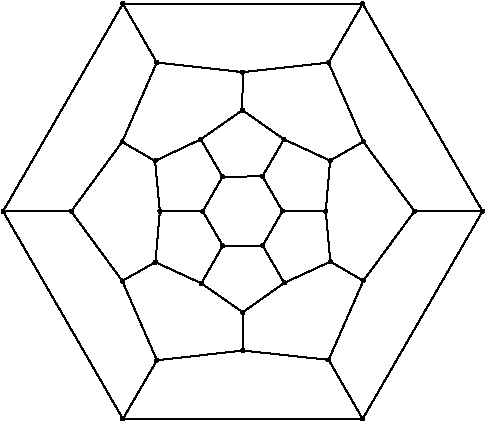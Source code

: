 #FIG 3.2  Produced by xfig version 3.2.5b
Portrait
Flush left
Inches
Letter  
100.00
Single
0
1200 2
# polyline
2 1 0 1 0 0 999 0 -1 4.000 1 0 0 0 0 2
	 6388 6599 6898 6600
# polyline
2 1 0 1 0 0 998 0 -1 4.000 1 0 0 0 0 2
	 4455 5484 4201 5043
# polyline
2 1 0 1 0 0 997 0 -1 4.000 1 0 0 0 0 2
	 6004 7121 5744 7714
# polyline
2 1 0 1 0 0 995 0 -1 4.000 1 0 0 0 0 2
	 6004 7121 6388 6599
# polyline
2 1 0 1 0 0 994 0 -1 4.000 1 0 0 0 0 2
	 4195 6079 4455 5484
# polyline
2 1 0 1 0 0 992 0 -1 4.000 1 0 0 0 0 2
	 6003 6077 5743 5485
# polyline
2 1 0 1 0 0 991 0 -1 4.000 1 0 0 0 0 2
	 6003 6077 6388 6599
# polyline
2 1 0 1 0 0 990 0 -1 4.000 1 0 0 0 0 2
	 3813 6600 4195 6079
# polyline
2 1 0 1 0 0 989 0 -1 4.000 1 0 0 0 0 2
	 3813 6600 3302 6600
# polyline
2 1 0 1 0 0 987 0 -1 4.000 1 0 0 0 0 2
	 5409 6060 5097 5841
# polyline
2 1 0 1 0 0 986 0 -1 4.000 1 0 0 0 0 2
	 5999 5043 4201 5043
# polyline
2 1 0 1 0 0 985 0 -1 4.000 1 0 0 0 0 2
	 5755 6220 6003 6077
# polyline
2 1 0 1 0 0 983 0 -1 4.000 1 0 0 0 0 2
	 5755 6220 5409 6060
# polyline
2 1 0 1 0 0 982 0 -1 4.000 1 0 0 0 0 2
	 5999 8157 4201 8157
# polyline
2 1 0 1 0 0 981 0 -1 4.000 1 0 0 0 0 2
	 4201 8157 3302 6600
# polyline
2 1 0 1 0 0 979 0 -1 4.000 1 0 0 0 0 2
	 4948 6340 4785 6060
# polyline
2 1 0 1 0 0 978 0 -1 4.000 1 0 0 0 0 2
	 6898 6600 5999 8157
# polyline
2 1 0 1 0 0 976 0 -1 4.000 1 0 0 0 0 2
	 6898 6600 5999 5043
# polyline
2 1 0 1 0 0 975 0 -1 4.000 1 0 0 0 0 2
	 5247 6338 4948 6340
# polyline
2 1 0 1 0 0 973 0 -1 4.000 1 0 0 0 0 2
	 5247 6338 5409 6060
# polyline
2 1 0 1 0 0 972 0 -1 4.000 1 0 0 0 0 2
	 4800 6600 4948 6340
# polyline
2 1 0 1 0 0 971 0 -1 4.000 1 0 0 0 0 2
	 4800 6600 4478 6601
# polyline
2 1 0 1 0 0 970 0 -1 4.000 1 0 0 0 0 2
	 5099 5556 4455 5484
# polyline
2 1 0 1 0 0 969 0 -1 4.000 1 0 0 0 0 2
	 4789 7140 4445 6981
# polyline
2 1 0 1 0 0 968 0 -1 4.000 1 0 0 0 0 2
	 5743 5485 5999 5043
# polyline
2 1 0 1 0 0 966 0 -1 4.000 1 0 0 0 0 2
	 5743 5485 5099 5556
# polyline
2 1 0 1 0 0 965 0 -1 4.000 1 0 0 0 0 2
	 4950 6858 4800 6600
# polyline
2 1 0 1 0 0 964 0 -1 4.000 1 0 0 0 0 2
	 4950 6858 4789 7140
# polyline
2 1 0 1 0 0 963 0 -1 4.000 1 0 0 0 0 2
	 4442 6222 4195 6079
# polyline
2 1 0 1 0 0 962 0 -1 4.000 1 0 0 0 0 2
	 5100 7357 4789 7140
# polyline
2 1 0 1 0 0 961 0 -1 4.000 1 0 0 0 0 2
	 5100 7357 5101 7644
# polyline
2 1 0 1 0 0 959 0 -1 4.000 1 0 0 0 0 2
	 5097 5841 5099 5556
# polyline
2 1 0 1 0 0 958 0 -1 4.000 1 0 0 0 0 2
	 5757 6977 6004 7121
# polyline
2 1 0 1 0 0 957 0 -1 4.000 1 0 0 0 0 2
	 4785 6060 5097 5841
# polyline
2 1 0 1 0 0 956 0 -1 4.000 1 0 0 0 0 2
	 4785 6060 4442 6222
# polyline
2 1 0 1 0 0 954 0 -1 4.000 1 0 0 0 0 2
	 5411 7137 5757 6977
# polyline
2 1 0 1 0 0 953 0 -1 4.000 1 0 0 0 0 2
	 5411 7137 5100 7357
# polyline
2 1 0 1 0 0 952 0 -1 4.000 1 0 0 0 0 2
	 4196 7122 3813 6600
# polyline
2 1 0 1 0 0 951 0 -1 4.000 1 0 0 0 0 2
	 5722 6598 5755 6220
# polyline
2 1 0 1 0 0 949 0 -1 4.000 1 0 0 0 0 2
	 5722 6598 5757 6977
# polyline
2 1 0 1 0 0 948 0 -1 4.000 1 0 0 0 0 2
	 4478 6601 4442 6222
# polyline
2 1 0 1 0 0 946 0 -1 4.000 1 0 0 0 0 2
	 5398 6598 5722 6598
# polyline
2 1 0 1 0 0 945 0 -1 4.000 1 0 0 0 0 2
	 5398 6598 5247 6338
# polyline
2 1 0 1 0 0 944 0 -1 4.000 1 0 0 0 0 2
	 4456 7717 4196 7122
# polyline
2 1 0 1 0 0 943 0 -1 4.000 1 0 0 0 0 2
	 4456 7717 4201 8157
# polyline
2 1 0 1 0 0 941 0 -1 4.000 1 0 0 0 0 2
	 4445 6981 4478 6601
# polyline
2 1 0 1 0 0 940 0 -1 4.000 1 0 0 0 0 2
	 4445 6981 4196 7122
# polyline
2 1 0 1 0 0 939 0 -1 4.000 1 0 0 0 0 2
	 5249 6857 4950 6858
# polyline
2 1 0 1 0 0 938 0 -1 4.000 1 0 0 0 0 2
	 5249 6857 5398 6598
# polyline
2 1 0 1 0 0 936 0 -1 4.000 1 0 0 0 0 2
	 5249 6857 5411 7137
# polyline
2 1 0 1 0 0 935 0 -1 4.000 1 0 0 0 0 2
	 5744 7714 5999 8157
# polyline
2 1 0 1 0 0 933 0 -1 4.000 1 0 0 0 0 2
	 5101 7644 5744 7714
# polyline
2 1 0 1 0 0 932 0 -1 4.000 1 0 0 0 0 2
	 5101 7644 4456 7717
# polyline
2 1 0 1 0 0 931 0 -1 4.000 1 0 0 0 0 2
	 3302 6600 4201 5043
# spline
3 4 0 0 0 0 929 0 20 4.000 0 0 0 22
	 3313 6600 3313 6600 3313 6596 3311 6593 3309 6591 3306 6589
	 3302 6589 3299 6589 3295 6591 3293 6593 3291 6596 3291 6600
	 3291 6604 3293 6607 3295 6609 3299 6611 3302 6611 3306 6611
	 3309 6609 3311 6607 3313 6604 3313 6600
	 0.000 0.000 0.000 -1.000 -1.000 -1.000 0.000 0.000
	 -1.000 -1.000 -1.000 0.000 0.000 -1.000 -1.000 -1.000
	 0.000 0.000 -1.000 -1.000 -1.000 0.000
# spline
3 4 0 1 0 0 927 0 -1 4.000 2 0 0 22
	 3313 6600 3313 6600 3313 6596 3311 6593 3309 6591 3306 6589
	 3302 6589 3299 6589 3295 6591 3293 6593 3291 6596 3291 6600
	 3291 6604 3293 6607 3295 6609 3299 6611 3302 6611 3306 6611
	 3309 6609 3311 6607 3313 6604 3313 6600
	 0.000 0.000 0.000 -1.000 -1.000 -1.000 0.000 0.000
	 -1.000 -1.000 -1.000 0.000 0.000 -1.000 -1.000 -1.000
	 0.000 0.000 -1.000 -1.000 -1.000 0.000
# spline
3 4 0 0 0 0 926 0 20 4.000 0 0 0 22
	 5113 7644 5113 7644 5112 7640 5110 7637 5108 7635 5105 7633
	 5101 7632 5098 7633 5095 7635 5092 7637 5090 7640 5090 7644
	 5090 7647 5092 7650 5095 7653 5098 7654 5101 7655 5105 7654
	 5108 7653 5110 7650 5112 7647 5113 7644
	 0.000 0.000 0.000 -1.000 -1.000 -1.000 0.000 0.000
	 -1.000 -1.000 -1.000 0.000 0.000 -1.000 -1.000 -1.000
	 0.000 0.000 -1.000 -1.000 -1.000 0.000
# spline
3 4 0 1 0 0 924 0 -1 4.000 2 0 0 22
	 5113 7644 5113 7644 5112 7640 5110 7637 5108 7635 5105 7633
	 5101 7632 5098 7633 5095 7635 5092 7637 5090 7640 5090 7644
	 5090 7647 5092 7650 5095 7653 5098 7654 5101 7655 5105 7654
	 5108 7653 5110 7650 5112 7647 5113 7644
	 0.000 0.000 0.000 -1.000 -1.000 -1.000 0.000 0.000
	 -1.000 -1.000 -1.000 0.000 0.000 -1.000 -1.000 -1.000
	 0.000 0.000 -1.000 -1.000 -1.000 0.000
# spline
3 4 0 0 0 0 923 0 20 4.000 0 0 0 22
	 4212 5043 4212 5043 4212 5039 4210 5036 4208 5034 4205 5032
	 4201 5032 4198 5032 4194 5034 4192 5036 4190 5039 4190 5043
	 4190 5047 4192 5050 4194 5052 4198 5054 4201 5054 4205 5054
	 4208 5052 4210 5050 4212 5047 4212 5043
	 0.000 0.000 0.000 -1.000 -1.000 -1.000 0.000 0.000
	 -1.000 -1.000 -1.000 0.000 0.000 -1.000 -1.000 -1.000
	 0.000 0.000 -1.000 -1.000 -1.000 0.000
# spline
3 4 0 1 0 0 921 0 -1 4.000 2 0 0 22
	 4212 5043 4212 5043 4212 5039 4210 5036 4208 5034 4205 5032
	 4201 5032 4198 5032 4194 5034 4192 5036 4190 5039 4190 5043
	 4190 5047 4192 5050 4194 5052 4198 5054 4201 5054 4205 5054
	 4208 5052 4210 5050 4212 5047 4212 5043
	 0.000 0.000 0.000 -1.000 -1.000 -1.000 0.000 0.000
	 -1.000 -1.000 -1.000 0.000 0.000 -1.000 -1.000 -1.000
	 0.000 0.000 -1.000 -1.000 -1.000 0.000
# spline
3 4 0 0 0 0 920 0 20 4.000 0 0 0 22
	 5756 7714 5756 7714 5755 7711 5753 7708 5751 7705 5748 7704
	 5744 7703 5741 7704 5738 7705 5735 7708 5734 7711 5733 7714
	 5734 7718 5735 7721 5738 7724 5741 7725 5744 7726 5748 7725
	 5751 7724 5753 7721 5755 7718 5756 7714
	 0.000 0.000 0.000 -1.000 -1.000 -1.000 0.000 0.000
	 -1.000 -1.000 -1.000 0.000 0.000 -1.000 -1.000 -1.000
	 0.000 0.000 -1.000 -1.000 -1.000 0.000
# spline
3 4 0 1 0 0 918 0 -1 4.000 2 0 0 22
	 5756 7714 5756 7714 5755 7711 5753 7708 5751 7705 5748 7704
	 5744 7703 5741 7704 5738 7705 5735 7708 5734 7711 5733 7714
	 5734 7718 5735 7721 5738 7724 5741 7725 5744 7726 5748 7725
	 5751 7724 5753 7721 5755 7718 5756 7714
	 0.000 0.000 0.000 -1.000 -1.000 -1.000 0.000 0.000
	 -1.000 -1.000 -1.000 0.000 0.000 -1.000 -1.000 -1.000
	 0.000 0.000 -1.000 -1.000 -1.000 0.000
# spline
3 4 0 0 0 0 917 0 20 4.000 0 0 0 22
	 5261 6857 5261 6857 5260 6853 5259 6850 5256 6847 5253 6846
	 5249 6845 5246 6846 5243 6847 5240 6850 5239 6853 5238 6857
	 5239 6860 5240 6863 5243 6866 5246 6867 5249 6868 5253 6867
	 5256 6866 5259 6863 5260 6860 5261 6857
	 0.000 0.000 0.000 -1.000 -1.000 -1.000 0.000 0.000
	 -1.000 -1.000 -1.000 0.000 0.000 -1.000 -1.000 -1.000
	 0.000 0.000 -1.000 -1.000 -1.000 0.000
# spline
3 4 0 1 0 0 915 0 -1 4.000 2 0 0 22
	 5261 6857 5261 6857 5260 6853 5259 6850 5256 6847 5253 6846
	 5249 6845 5246 6846 5243 6847 5240 6850 5239 6853 5238 6857
	 5239 6860 5240 6863 5243 6866 5246 6867 5249 6868 5253 6867
	 5256 6866 5259 6863 5260 6860 5261 6857
	 0.000 0.000 0.000 -1.000 -1.000 -1.000 0.000 0.000
	 -1.000 -1.000 -1.000 0.000 0.000 -1.000 -1.000 -1.000
	 0.000 0.000 -1.000 -1.000 -1.000 0.000
# spline
3 4 0 0 0 0 914 0 20 4.000 0 0 0 22
	 4456 6981 4456 6981 4455 6978 4454 6975 4451 6972 4448 6970
	 4445 6970 4441 6970 4438 6972 4435 6975 4434 6978 4433 6981
	 4434 6985 4435 6988 4438 6990 4441 6992 4445 6993 4448 6992
	 4451 6990 4454 6988 4455 6985 4456 6981
	 0.000 0.000 0.000 -1.000 -1.000 -1.000 0.000 0.000
	 -1.000 -1.000 -1.000 0.000 0.000 -1.000 -1.000 -1.000
	 0.000 0.000 -1.000 -1.000 -1.000 0.000
# spline
3 4 0 1 0 0 912 0 -1 4.000 2 0 0 22
	 4456 6981 4456 6981 4455 6978 4454 6975 4451 6972 4448 6970
	 4445 6970 4441 6970 4438 6972 4435 6975 4434 6978 4433 6981
	 4434 6985 4435 6988 4438 6990 4441 6992 4445 6993 4448 6992
	 4451 6990 4454 6988 4455 6985 4456 6981
	 0.000 0.000 0.000 -1.000 -1.000 -1.000 0.000 0.000
	 -1.000 -1.000 -1.000 0.000 0.000 -1.000 -1.000 -1.000
	 0.000 0.000 -1.000 -1.000 -1.000 0.000
# spline
3 4 0 0 0 0 911 0 20 4.000 0 0 0 22
	 4467 7717 4467 7717 4467 7714 4465 7711 4462 7708 4459 7707
	 4456 7706 4452 7707 4449 7708 4447 7711 4445 7714 4444 7717
	 4445 7721 4447 7724 4449 7726 4452 7728 4456 7729 4459 7728
	 4462 7726 4465 7724 4467 7721 4467 7717
	 0.000 0.000 0.000 -1.000 -1.000 -1.000 0.000 0.000
	 -1.000 -1.000 -1.000 0.000 0.000 -1.000 -1.000 -1.000
	 0.000 0.000 -1.000 -1.000 -1.000 0.000
# spline
3 4 0 1 0 0 909 0 -1 4.000 2 0 0 22
	 4467 7717 4467 7717 4467 7714 4465 7711 4462 7708 4459 7707
	 4456 7706 4452 7707 4449 7708 4447 7711 4445 7714 4444 7717
	 4445 7721 4447 7724 4449 7726 4452 7728 4456 7729 4459 7728
	 4462 7726 4465 7724 4467 7721 4467 7717
	 0.000 0.000 0.000 -1.000 -1.000 -1.000 0.000 0.000
	 -1.000 -1.000 -1.000 0.000 0.000 -1.000 -1.000 -1.000
	 0.000 0.000 -1.000 -1.000 -1.000 0.000
# spline
3 4 0 0 0 0 908 0 20 4.000 0 0 0 22
	 5409 6598 5409 6598 5408 6594 5407 6591 5404 6589 5401 6587
	 5398 6586 5394 6587 5391 6589 5388 6591 5387 6594 5386 6598
	 5387 6601 5388 6604 5391 6607 5394 6608 5398 6609 5401 6608
	 5404 6607 5407 6604 5408 6601 5409 6598
	 0.000 0.000 0.000 -1.000 -1.000 -1.000 0.000 0.000
	 -1.000 -1.000 -1.000 0.000 0.000 -1.000 -1.000 -1.000
	 0.000 0.000 -1.000 -1.000 -1.000 0.000
# spline
3 4 0 1 0 0 906 0 -1 4.000 2 0 0 22
	 5409 6598 5409 6598 5408 6594 5407 6591 5404 6589 5401 6587
	 5398 6586 5394 6587 5391 6589 5388 6591 5387 6594 5386 6598
	 5387 6601 5388 6604 5391 6607 5394 6608 5398 6609 5401 6608
	 5404 6607 5407 6604 5408 6601 5409 6598
	 0.000 0.000 0.000 -1.000 -1.000 -1.000 0.000 0.000
	 -1.000 -1.000 -1.000 0.000 0.000 -1.000 -1.000 -1.000
	 0.000 0.000 -1.000 -1.000 -1.000 0.000
# spline
3 4 0 0 0 0 905 0 20 4.000 0 0 0 22
	 4490 6601 4490 6601 4489 6598 4487 6594 4485 6592 4482 6590
	 4478 6590 4475 6590 4472 6592 4469 6594 4468 6598 4467 6601
	 4468 6605 4469 6608 4472 6610 4475 6612 4478 6612 4482 6612
	 4485 6610 4487 6608 4489 6605 4490 6601
	 0.000 0.000 0.000 -1.000 -1.000 -1.000 0.000 0.000
	 -1.000 -1.000 -1.000 0.000 0.000 -1.000 -1.000 -1.000
	 0.000 0.000 -1.000 -1.000 -1.000 0.000
# spline
3 4 0 1 0 0 903 0 -1 4.000 2 0 0 22
	 4490 6601 4490 6601 4489 6598 4487 6594 4485 6592 4482 6590
	 4478 6590 4475 6590 4472 6592 4469 6594 4468 6598 4467 6601
	 4468 6605 4469 6608 4472 6610 4475 6612 4478 6612 4482 6612
	 4485 6610 4487 6608 4489 6605 4490 6601
	 0.000 0.000 0.000 -1.000 -1.000 -1.000 0.000 0.000
	 -1.000 -1.000 -1.000 0.000 0.000 -1.000 -1.000 -1.000
	 0.000 0.000 -1.000 -1.000 -1.000 0.000
# spline
3 4 0 0 0 0 902 0 20 4.000 0 0 0 22
	 5733 6598 5733 6598 5732 6595 5731 6592 5728 6589 5725 6587
	 5722 6587 5718 6587 5715 6589 5713 6592 5711 6595 5710 6598
	 5711 6602 5713 6605 5715 6607 5718 6609 5722 6610 5725 6609
	 5728 6607 5731 6605 5732 6602 5733 6598
	 0.000 0.000 0.000 -1.000 -1.000 -1.000 0.000 0.000
	 -1.000 -1.000 -1.000 0.000 0.000 -1.000 -1.000 -1.000
	 0.000 0.000 -1.000 -1.000 -1.000 0.000
# spline
3 4 0 1 0 0 900 0 -1 4.000 2 0 0 22
	 5733 6598 5733 6598 5732 6595 5731 6592 5728 6589 5725 6587
	 5722 6587 5718 6587 5715 6589 5713 6592 5711 6595 5710 6598
	 5711 6602 5713 6605 5715 6607 5718 6609 5722 6610 5725 6609
	 5728 6607 5731 6605 5732 6602 5733 6598
	 0.000 0.000 0.000 -1.000 -1.000 -1.000 0.000 0.000
	 -1.000 -1.000 -1.000 0.000 0.000 -1.000 -1.000 -1.000
	 0.000 0.000 -1.000 -1.000 -1.000 0.000
# spline
3 4 0 0 0 0 899 0 20 4.000 0 0 0 22
	 4208 7122 4208 7122 4207 7119 4205 7116 4203 7113 4200 7112
	 4196 7111 4193 7112 4190 7113 4187 7116 4186 7119 4185 7122
	 4186 7126 4187 7129 4190 7131 4193 7133 4196 7134 4200 7133
	 4203 7131 4205 7129 4207 7126 4208 7122
	 0.000 0.000 0.000 -1.000 -1.000 -1.000 0.000 0.000
	 -1.000 -1.000 -1.000 0.000 0.000 -1.000 -1.000 -1.000
	 0.000 0.000 -1.000 -1.000 -1.000 0.000
# spline
3 4 0 1 0 0 897 0 -1 4.000 2 0 0 22
	 4208 7122 4208 7122 4207 7119 4205 7116 4203 7113 4200 7112
	 4196 7111 4193 7112 4190 7113 4187 7116 4186 7119 4185 7122
	 4186 7126 4187 7129 4190 7131 4193 7133 4196 7134 4200 7133
	 4203 7131 4205 7129 4207 7126 4208 7122
	 0.000 0.000 0.000 -1.000 -1.000 -1.000 0.000 0.000
	 -1.000 -1.000 -1.000 0.000 0.000 -1.000 -1.000 -1.000
	 0.000 0.000 -1.000 -1.000 -1.000 0.000
# spline
3 4 0 0 0 0 896 0 20 4.000 0 0 0 22
	 5422 7137 5422 7137 5421 7133 5420 7130 5417 7128 5414 7126
	 5411 7126 5407 7126 5404 7128 5401 7130 5400 7133 5399 7137
	 5400 7140 5401 7144 5404 7146 5407 7148 5411 7148 5414 7148
	 5417 7146 5420 7144 5421 7140 5422 7137
	 0.000 0.000 0.000 -1.000 -1.000 -1.000 0.000 0.000
	 -1.000 -1.000 -1.000 0.000 0.000 -1.000 -1.000 -1.000
	 0.000 0.000 -1.000 -1.000 -1.000 0.000
# spline
3 4 0 1 0 0 894 0 -1 4.000 2 0 0 22
	 5422 7137 5422 7137 5421 7133 5420 7130 5417 7128 5414 7126
	 5411 7126 5407 7126 5404 7128 5401 7130 5400 7133 5399 7137
	 5400 7140 5401 7144 5404 7146 5407 7148 5411 7148 5414 7148
	 5417 7146 5420 7144 5421 7140 5422 7137
	 0.000 0.000 0.000 -1.000 -1.000 -1.000 0.000 0.000
	 -1.000 -1.000 -1.000 0.000 0.000 -1.000 -1.000 -1.000
	 0.000 0.000 -1.000 -1.000 -1.000 0.000
# spline
3 4 0 0 0 0 893 0 20 4.000 0 0 0 22
	 4797 6060 4797 6060 4796 6056 4795 6053 4792 6051 4789 6049
	 4785 6049 4782 6049 4779 6051 4776 6053 4775 6056 4774 6060
	 4775 6063 4776 6067 4779 6069 4782 6071 4785 6071 4789 6071
	 4792 6069 4795 6067 4796 6063 4797 6060
	 0.000 0.000 0.000 -1.000 -1.000 -1.000 0.000 0.000
	 -1.000 -1.000 -1.000 0.000 0.000 -1.000 -1.000 -1.000
	 0.000 0.000 -1.000 -1.000 -1.000 0.000
# spline
3 4 0 1 0 0 891 0 -1 4.000 2 0 0 22
	 4797 6060 4797 6060 4796 6056 4795 6053 4792 6051 4789 6049
	 4785 6049 4782 6049 4779 6051 4776 6053 4775 6056 4774 6060
	 4775 6063 4776 6067 4779 6069 4782 6071 4785 6071 4789 6071
	 4792 6069 4795 6067 4796 6063 4797 6060
	 0.000 0.000 0.000 -1.000 -1.000 -1.000 0.000 0.000
	 -1.000 -1.000 -1.000 0.000 0.000 -1.000 -1.000 -1.000
	 0.000 0.000 -1.000 -1.000 -1.000 0.000
# spline
3 4 0 0 0 0 890 0 20 4.000 0 0 0 22
	 5768 6977 5768 6977 5767 6973 5766 6970 5763 6968 5760 6966
	 5757 6965 5753 6966 5750 6968 5748 6970 5746 6973 5745 6977
	 5746 6980 5748 6983 5750 6986 5753 6988 5757 6988 5760 6988
	 5763 6986 5766 6983 5767 6980 5768 6977
	 0.000 0.000 0.000 -1.000 -1.000 -1.000 0.000 0.000
	 -1.000 -1.000 -1.000 0.000 0.000 -1.000 -1.000 -1.000
	 0.000 0.000 -1.000 -1.000 -1.000 0.000
# spline
3 4 0 1 0 0 888 0 -1 4.000 2 0 0 22
	 5768 6977 5768 6977 5767 6973 5766 6970 5763 6968 5760 6966
	 5757 6965 5753 6966 5750 6968 5748 6970 5746 6973 5745 6977
	 5746 6980 5748 6983 5750 6986 5753 6988 5757 6988 5760 6988
	 5763 6986 5766 6983 5767 6980 5768 6977
	 0.000 0.000 0.000 -1.000 -1.000 -1.000 0.000 0.000
	 -1.000 -1.000 -1.000 0.000 0.000 -1.000 -1.000 -1.000
	 0.000 0.000 -1.000 -1.000 -1.000 0.000
# spline
3 4 0 0 0 0 887 0 20 4.000 0 0 0 22
	 5108 5841 5108 5841 5107 5837 5106 5834 5103 5832 5100 5830
	 5097 5830 5093 5830 5090 5832 5088 5834 5086 5837 5085 5841
	 5086 5844 5088 5848 5090 5850 5093 5852 5097 5852 5100 5852
	 5103 5850 5106 5848 5107 5844 5108 5841
	 0.000 0.000 0.000 -1.000 -1.000 -1.000 0.000 0.000
	 -1.000 -1.000 -1.000 0.000 0.000 -1.000 -1.000 -1.000
	 0.000 0.000 -1.000 -1.000 -1.000 0.000
# spline
3 4 0 1 0 0 885 0 -1 4.000 2 0 0 22
	 5108 5841 5108 5841 5107 5837 5106 5834 5103 5832 5100 5830
	 5097 5830 5093 5830 5090 5832 5088 5834 5086 5837 5085 5841
	 5086 5844 5088 5848 5090 5850 5093 5852 5097 5852 5100 5852
	 5103 5850 5106 5848 5107 5844 5108 5841
	 0.000 0.000 0.000 -1.000 -1.000 -1.000 0.000 0.000
	 -1.000 -1.000 -1.000 0.000 0.000 -1.000 -1.000 -1.000
	 0.000 0.000 -1.000 -1.000 -1.000 0.000
# spline
3 4 0 0 0 0 884 0 20 4.000 0 0 0 22
	 5112 7357 5112 7357 5111 7354 5110 7351 5107 7348 5104 7347
	 5100 7346 5097 7347 5094 7348 5091 7351 5090 7354 5089 7357
	 5090 7361 5091 7364 5094 7367 5097 7368 5100 7369 5104 7368
	 5107 7367 5110 7364 5111 7361 5112 7357
	 0.000 0.000 0.000 -1.000 -1.000 -1.000 0.000 0.000
	 -1.000 -1.000 -1.000 0.000 0.000 -1.000 -1.000 -1.000
	 0.000 0.000 -1.000 -1.000 -1.000 0.000
# spline
3 4 0 1 0 0 882 0 -1 4.000 2 0 0 22
	 5112 7357 5112 7357 5111 7354 5110 7351 5107 7348 5104 7347
	 5100 7346 5097 7347 5094 7348 5091 7351 5090 7354 5089 7357
	 5090 7361 5091 7364 5094 7367 5097 7368 5100 7369 5104 7368
	 5107 7367 5110 7364 5111 7361 5112 7357
	 0.000 0.000 0.000 -1.000 -1.000 -1.000 0.000 0.000
	 -1.000 -1.000 -1.000 0.000 0.000 -1.000 -1.000 -1.000
	 0.000 0.000 -1.000 -1.000 -1.000 0.000
# spline
3 4 0 0 0 0 881 0 20 4.000 0 0 0 22
	 4454 6222 4454 6222 4453 6218 4451 6215 4449 6212 4446 6211
	 4442 6210 4439 6211 4436 6212 4433 6215 4432 6218 4431 6222
	 4432 6225 4433 6228 4436 6231 4439 6232 4442 6233 4446 6232
	 4449 6231 4451 6228 4453 6225 4454 6222
	 0.000 0.000 0.000 -1.000 -1.000 -1.000 0.000 0.000
	 -1.000 -1.000 -1.000 0.000 0.000 -1.000 -1.000 -1.000
	 0.000 0.000 -1.000 -1.000 -1.000 0.000
# spline
3 4 0 1 0 0 879 0 -1 4.000 2 0 0 22
	 4454 6222 4454 6222 4453 6218 4451 6215 4449 6212 4446 6211
	 4442 6210 4439 6211 4436 6212 4433 6215 4432 6218 4431 6222
	 4432 6225 4433 6228 4436 6231 4439 6232 4442 6233 4446 6232
	 4449 6231 4451 6228 4453 6225 4454 6222
	 0.000 0.000 0.000 -1.000 -1.000 -1.000 0.000 0.000
	 -1.000 -1.000 -1.000 0.000 0.000 -1.000 -1.000 -1.000
	 0.000 0.000 -1.000 -1.000 -1.000 0.000
# spline
3 4 0 0 0 0 878 0 20 4.000 0 0 0 22
	 4962 6858 4962 6858 4961 6855 4959 6852 4957 6849 4954 6848
	 4950 6847 4947 6848 4944 6849 4941 6852 4940 6855 4939 6858
	 4940 6862 4941 6865 4944 6868 4947 6869 4950 6870 4954 6869
	 4957 6868 4959 6865 4961 6862 4962 6858
	 0.000 0.000 0.000 -1.000 -1.000 -1.000 0.000 0.000
	 -1.000 -1.000 -1.000 0.000 0.000 -1.000 -1.000 -1.000
	 0.000 0.000 -1.000 -1.000 -1.000 0.000
# spline
3 4 0 1 0 0 876 0 -1 4.000 2 0 0 22
	 4962 6858 4962 6858 4961 6855 4959 6852 4957 6849 4954 6848
	 4950 6847 4947 6848 4944 6849 4941 6852 4940 6855 4939 6858
	 4940 6862 4941 6865 4944 6868 4947 6869 4950 6870 4954 6869
	 4957 6868 4959 6865 4961 6862 4962 6858
	 0.000 0.000 0.000 -1.000 -1.000 -1.000 0.000 0.000
	 -1.000 -1.000 -1.000 0.000 0.000 -1.000 -1.000 -1.000
	 0.000 0.000 -1.000 -1.000 -1.000 0.000
# spline
3 4 0 0 0 0 875 0 20 4.000 0 0 0 22
	 5755 5485 5755 5485 5754 5482 5753 5478 5750 5476 5747 5474
	 5743 5474 5740 5474 5737 5476 5734 5478 5733 5482 5732 5485
	 5733 5489 5734 5492 5737 5494 5740 5496 5743 5496 5747 5496
	 5750 5494 5752 5492 5754 5489 5755 5485
	 0.000 0.000 0.000 -1.000 -1.000 -1.000 0.000 0.000
	 -1.000 -1.000 -1.000 0.000 0.000 -1.000 -1.000 -1.000
	 0.000 0.000 -1.000 -1.000 -1.000 0.000
# spline
3 4 0 1 0 0 873 0 -1 4.000 2 0 0 22
	 5755 5485 5755 5485 5754 5482 5753 5478 5750 5476 5747 5474
	 5743 5474 5740 5474 5737 5476 5734 5478 5733 5482 5732 5485
	 5733 5489 5734 5492 5737 5494 5740 5496 5743 5496 5747 5496
	 5750 5494 5752 5492 5754 5489 5755 5485
	 0.000 0.000 0.000 -1.000 -1.000 -1.000 0.000 0.000
	 -1.000 -1.000 -1.000 0.000 0.000 -1.000 -1.000 -1.000
	 0.000 0.000 -1.000 -1.000 -1.000 0.000
# spline
3 4 0 0 0 0 872 0 20 4.000 0 0 0 22
	 4801 7140 4801 7140 4800 7137 4798 7134 4796 7131 4793 7130
	 4789 7129 4786 7130 4783 7131 4780 7134 4778 7137 4778 7140
	 4778 7144 4780 7147 4783 7150 4786 7151 4789 7152 4793 7151
	 4796 7150 4798 7147 4800 7144 4801 7140
	 0.000 0.000 0.000 -1.000 -1.000 -1.000 0.000 0.000
	 -1.000 -1.000 -1.000 0.000 0.000 -1.000 -1.000 -1.000
	 0.000 0.000 -1.000 -1.000 -1.000 0.000
# spline
3 4 0 1 0 0 870 0 -1 4.000 2 0 0 22
	 4801 7140 4801 7140 4800 7137 4798 7134 4796 7131 4793 7130
	 4789 7129 4786 7130 4783 7131 4780 7134 4778 7137 4778 7140
	 4778 7144 4780 7147 4783 7150 4786 7151 4789 7152 4793 7151
	 4796 7150 4798 7147 4800 7144 4801 7140
	 0.000 0.000 0.000 -1.000 -1.000 -1.000 0.000 0.000
	 -1.000 -1.000 -1.000 0.000 0.000 -1.000 -1.000 -1.000
	 0.000 0.000 -1.000 -1.000 -1.000 0.000
# spline
3 4 0 0 0 0 869 0 20 4.000 0 0 0 22
	 5111 5556 5111 5556 5110 5552 5108 5549 5106 5547 5103 5545
	 5099 5545 5096 5545 5093 5547 5090 5549 5088 5552 5088 5556
	 5088 5559 5090 5563 5093 5565 5096 5567 5099 5567 5103 5567
	 5106 5565 5108 5563 5110 5559 5111 5556
	 0.000 0.000 0.000 -1.000 -1.000 -1.000 0.000 0.000
	 -1.000 -1.000 -1.000 0.000 0.000 -1.000 -1.000 -1.000
	 0.000 0.000 -1.000 -1.000 -1.000 0.000
# spline
3 4 0 1 0 0 867 0 -1 4.000 2 0 0 22
	 5111 5556 5111 5556 5110 5552 5108 5549 5106 5547 5103 5545
	 5099 5545 5096 5545 5093 5547 5090 5549 5088 5552 5088 5556
	 5088 5559 5090 5563 5093 5565 5096 5567 5099 5567 5103 5567
	 5106 5565 5108 5563 5110 5559 5111 5556
	 0.000 0.000 0.000 -1.000 -1.000 -1.000 0.000 0.000
	 -1.000 -1.000 -1.000 0.000 0.000 -1.000 -1.000 -1.000
	 0.000 0.000 -1.000 -1.000 -1.000 0.000
# spline
3 4 0 0 0 0 866 0 20 4.000 0 0 0 22
	 4811 6600 4811 6600 4811 6597 4809 6594 4807 6591 4804 6590
	 4800 6589 4796 6590 4793 6591 4791 6594 4789 6597 4789 6600
	 4789 6604 4791 6607 4793 6610 4796 6611 4800 6612 4804 6611
	 4807 6610 4809 6607 4811 6604 4811 6600
	 0.000 0.000 0.000 -1.000 -1.000 -1.000 0.000 0.000
	 -1.000 -1.000 -1.000 0.000 0.000 -1.000 -1.000 -1.000
	 0.000 0.000 -1.000 -1.000 -1.000 0.000
# spline
3 4 0 1 0 0 864 0 -1 4.000 2 0 0 22
	 4811 6600 4811 6600 4811 6597 4809 6594 4807 6591 4804 6590
	 4800 6589 4796 6590 4793 6591 4791 6594 4789 6597 4789 6600
	 4789 6604 4791 6607 4793 6610 4796 6611 4800 6612 4804 6611
	 4807 6610 4809 6607 4811 6604 4811 6600
	 0.000 0.000 0.000 -1.000 -1.000 -1.000 0.000 0.000
	 -1.000 -1.000 -1.000 0.000 0.000 -1.000 -1.000 -1.000
	 0.000 0.000 -1.000 -1.000 -1.000 0.000
# spline
3 4 0 0 0 0 863 0 20 4.000 0 0 0 22
	 5258 6338 5258 6338 5258 6334 5256 6331 5254 6329 5251 6327
	 5247 6326 5243 6327 5240 6329 5238 6331 5236 6334 5236 6338
	 5236 6341 5238 6344 5240 6347 5243 6348 5247 6349 5251 6348
	 5254 6347 5256 6344 5258 6341 5258 6338
	 0.000 0.000 0.000 -1.000 -1.000 -1.000 0.000 0.000
	 -1.000 -1.000 -1.000 0.000 0.000 -1.000 -1.000 -1.000
	 0.000 0.000 -1.000 -1.000 -1.000 0.000
# spline
3 4 0 1 0 0 861 0 -1 4.000 2 0 0 22
	 5258 6338 5258 6338 5258 6334 5256 6331 5254 6329 5251 6327
	 5247 6326 5243 6327 5240 6329 5238 6331 5236 6334 5236 6338
	 5236 6341 5238 6344 5240 6347 5243 6348 5247 6349 5251 6348
	 5254 6347 5256 6344 5258 6341 5258 6338
	 0.000 0.000 0.000 -1.000 -1.000 -1.000 0.000 0.000
	 -1.000 -1.000 -1.000 0.000 0.000 -1.000 -1.000 -1.000
	 0.000 0.000 -1.000 -1.000 -1.000 0.000
# spline
3 4 0 0 0 0 860 0 20 4.000 0 0 0 22
	 6909 6600 6909 6600 6909 6596 6907 6593 6905 6591 6901 6589
	 6898 6589 6894 6589 6891 6591 6889 6593 6887 6596 6887 6600
	 6887 6604 6889 6607 6891 6609 6894 6611 6898 6611 6901 6611
	 6905 6609 6907 6607 6909 6604 6909 6600
	 0.000 0.000 0.000 -1.000 -1.000 -1.000 0.000 0.000
	 -1.000 -1.000 -1.000 0.000 0.000 -1.000 -1.000 -1.000
	 0.000 0.000 -1.000 -1.000 -1.000 0.000
# spline
3 4 0 1 0 0 858 0 -1 4.000 2 0 0 22
	 6909 6600 6909 6600 6909 6596 6907 6593 6905 6591 6901 6589
	 6898 6589 6894 6589 6891 6591 6889 6593 6887 6596 6887 6600
	 6887 6604 6889 6607 6891 6609 6894 6611 6898 6611 6901 6611
	 6905 6609 6907 6607 6909 6604 6909 6600
	 0.000 0.000 0.000 -1.000 -1.000 -1.000 0.000 0.000
	 -1.000 -1.000 -1.000 0.000 0.000 -1.000 -1.000 -1.000
	 0.000 0.000 -1.000 -1.000 -1.000 0.000
# spline
3 4 0 0 0 0 857 0 20 4.000 0 0 0 22
	 4959 6340 4959 6340 4959 6336 4957 6333 4955 6331 4952 6329
	 4948 6329 4945 6329 4941 6331 4939 6333 4937 6336 4937 6340
	 4937 6343 4939 6347 4941 6349 4945 6351 4948 6351 4952 6351
	 4955 6349 4957 6347 4959 6343 4959 6340
	 0.000 0.000 0.000 -1.000 -1.000 -1.000 0.000 0.000
	 -1.000 -1.000 -1.000 0.000 0.000 -1.000 -1.000 -1.000
	 0.000 0.000 -1.000 -1.000 -1.000 0.000
# spline
3 4 0 1 0 0 855 0 -1 4.000 2 0 0 22
	 4959 6340 4959 6340 4959 6336 4957 6333 4955 6331 4952 6329
	 4948 6329 4945 6329 4941 6331 4939 6333 4937 6336 4937 6340
	 4937 6343 4939 6347 4941 6349 4945 6351 4948 6351 4952 6351
	 4955 6349 4957 6347 4959 6343 4959 6340
	 0.000 0.000 0.000 -1.000 -1.000 -1.000 0.000 0.000
	 -1.000 -1.000 -1.000 0.000 0.000 -1.000 -1.000 -1.000
	 0.000 0.000 -1.000 -1.000 -1.000 0.000
# spline
3 4 0 0 0 0 854 0 20 4.000 0 0 0 22
	 4212 8157 4212 8157 4212 8153 4210 8150 4208 8148 4205 8146
	 4201 8146 4198 8146 4194 8148 4192 8150 4190 8153 4190 8157
	 4190 8161 4192 8164 4194 8166 4198 8168 4201 8168 4205 8168
	 4208 8166 4210 8164 4212 8161 4212 8157
	 0.000 0.000 0.000 -1.000 -1.000 -1.000 0.000 0.000
	 -1.000 -1.000 -1.000 0.000 0.000 -1.000 -1.000 -1.000
	 0.000 0.000 -1.000 -1.000 -1.000 0.000
# spline
3 4 0 1 0 0 852 0 -1 4.000 2 0 0 22
	 4212 8157 4212 8157 4212 8153 4210 8150 4208 8148 4205 8146
	 4201 8146 4198 8146 4194 8148 4192 8150 4190 8153 4190 8157
	 4190 8161 4192 8164 4194 8166 4198 8168 4201 8168 4205 8168
	 4208 8166 4210 8164 4212 8161 4212 8157
	 0.000 0.000 0.000 -1.000 -1.000 -1.000 0.000 0.000
	 -1.000 -1.000 -1.000 0.000 0.000 -1.000 -1.000 -1.000
	 0.000 0.000 -1.000 -1.000 -1.000 0.000
# spline
3 4 0 0 0 0 851 0 20 4.000 0 0 0 22
	 6010 8157 6010 8157 6010 8153 6008 8150 6006 8148 6002 8146
	 5999 8146 5995 8146 5992 8148 5990 8150 5988 8153 5988 8157
	 5988 8161 5990 8164 5992 8166 5995 8168 5999 8168 6002 8168
	 6006 8166 6008 8164 6010 8161 6010 8157
	 0.000 0.000 0.000 -1.000 -1.000 -1.000 0.000 0.000
	 -1.000 -1.000 -1.000 0.000 0.000 -1.000 -1.000 -1.000
	 0.000 0.000 -1.000 -1.000 -1.000 0.000
# spline
3 4 0 1 0 0 849 0 -1 4.000 2 0 0 22
	 6010 8157 6010 8157 6010 8153 6008 8150 6006 8148 6002 8146
	 5999 8146 5995 8146 5992 8148 5990 8150 5988 8153 5988 8157
	 5988 8161 5990 8164 5992 8166 5995 8168 5999 8168 6002 8168
	 6006 8166 6008 8164 6010 8161 6010 8157
	 0.000 0.000 0.000 -1.000 -1.000 -1.000 0.000 0.000
	 -1.000 -1.000 -1.000 0.000 0.000 -1.000 -1.000 -1.000
	 0.000 0.000 -1.000 -1.000 -1.000 0.000
# spline
3 4 0 0 0 0 848 0 20 4.000 0 0 0 22
	 5767 6220 5767 6220 5766 6216 5764 6213 5762 6211 5759 6209
	 5755 6209 5752 6209 5749 6211 5746 6213 5745 6216 5744 6220
	 5745 6224 5746 6227 5749 6229 5752 6231 5755 6231 5759 6231
	 5762 6229 5764 6227 5766 6224 5767 6220
	 0.000 0.000 0.000 -1.000 -1.000 -1.000 0.000 0.000
	 -1.000 -1.000 -1.000 0.000 0.000 -1.000 -1.000 -1.000
	 0.000 0.000 -1.000 -1.000 -1.000 0.000
# spline
3 4 0 1 0 0 846 0 -1 4.000 2 0 0 22
	 5767 6220 5767 6220 5766 6216 5764 6213 5762 6211 5759 6209
	 5755 6209 5752 6209 5749 6211 5746 6213 5745 6216 5744 6220
	 5745 6224 5746 6227 5749 6229 5752 6231 5755 6231 5759 6231
	 5762 6229 5764 6227 5766 6224 5767 6220
	 0.000 0.000 0.000 -1.000 -1.000 -1.000 0.000 0.000
	 -1.000 -1.000 -1.000 0.000 0.000 -1.000 -1.000 -1.000
	 0.000 0.000 -1.000 -1.000 -1.000 0.000
# spline
3 4 0 0 0 0 845 0 20 4.000 0 0 0 22
	 6010 5043 6010 5043 6010 5039 6008 5036 6006 5034 6002 5032
	 5999 5032 5995 5032 5992 5034 5990 5036 5988 5039 5988 5043
	 5988 5047 5990 5050 5992 5052 5995 5054 5999 5054 6002 5054
	 6006 5052 6008 5050 6010 5047 6010 5043
	 0.000 0.000 0.000 -1.000 -1.000 -1.000 0.000 0.000
	 -1.000 -1.000 -1.000 0.000 0.000 -1.000 -1.000 -1.000
	 0.000 0.000 -1.000 -1.000 -1.000 0.000
# spline
3 4 0 1 0 0 843 0 -1 4.000 2 0 0 22
	 6010 5043 6010 5043 6010 5039 6008 5036 6006 5034 6002 5032
	 5999 5032 5995 5032 5992 5034 5990 5036 5988 5039 5988 5043
	 5988 5047 5990 5050 5992 5052 5995 5054 5999 5054 6002 5054
	 6006 5052 6008 5050 6010 5047 6010 5043
	 0.000 0.000 0.000 -1.000 -1.000 -1.000 0.000 0.000
	 -1.000 -1.000 -1.000 0.000 0.000 -1.000 -1.000 -1.000
	 0.000 0.000 -1.000 -1.000 -1.000 0.000
# spline
3 4 0 0 0 0 842 0 20 4.000 0 0 0 22
	 5420 6060 5420 6060 5420 6057 5418 6054 5415 6051 5412 6049
	 5409 6049 5405 6049 5402 6051 5400 6054 5398 6057 5397 6060
	 5398 6064 5400 6067 5402 6069 5405 6071 5409 6072 5412 6071
	 5415 6069 5418 6067 5420 6064 5420 6060
	 0.000 0.000 0.000 -1.000 -1.000 -1.000 0.000 0.000
	 -1.000 -1.000 -1.000 0.000 0.000 -1.000 -1.000 -1.000
	 0.000 0.000 -1.000 -1.000 -1.000 0.000
# spline
3 4 0 1 0 0 840 0 -1 4.000 2 0 0 22
	 5420 6060 5420 6060 5420 6057 5418 6054 5415 6051 5412 6049
	 5409 6049 5405 6049 5402 6051 5400 6054 5398 6057 5397 6060
	 5398 6064 5400 6067 5402 6069 5405 6071 5409 6072 5412 6071
	 5415 6069 5418 6067 5420 6064 5420 6060
	 0.000 0.000 0.000 -1.000 -1.000 -1.000 0.000 0.000
	 -1.000 -1.000 -1.000 0.000 0.000 -1.000 -1.000 -1.000
	 0.000 0.000 -1.000 -1.000 -1.000 0.000
# spline
3 4 0 0 0 0 839 0 20 4.000 0 0 0 22
	 3824 6600 3824 6600 3824 6597 3822 6594 3820 6591 3816 6590
	 3813 6589 3809 6590 3806 6591 3804 6594 3802 6597 3802 6600
	 3802 6604 3804 6607 3806 6609 3809 6611 3813 6612 3816 6611
	 3820 6609 3822 6607 3824 6604 3824 6600
	 0.000 0.000 0.000 -1.000 -1.000 -1.000 0.000 0.000
	 -1.000 -1.000 -1.000 0.000 0.000 -1.000 -1.000 -1.000
	 0.000 0.000 -1.000 -1.000 -1.000 0.000
# spline
3 4 0 1 0 0 837 0 -1 4.000 2 0 0 22
	 3824 6600 3824 6600 3824 6597 3822 6594 3820 6591 3816 6590
	 3813 6589 3809 6590 3806 6591 3804 6594 3802 6597 3802 6600
	 3802 6604 3804 6607 3806 6609 3809 6611 3813 6612 3816 6611
	 3820 6609 3822 6607 3824 6604 3824 6600
	 0.000 0.000 0.000 -1.000 -1.000 -1.000 0.000 0.000
	 -1.000 -1.000 -1.000 0.000 0.000 -1.000 -1.000 -1.000
	 0.000 0.000 -1.000 -1.000 -1.000 0.000
# spline
3 4 0 0 0 0 836 0 20 4.000 0 0 0 22
	 6014 6077 6014 6077 6014 6073 6012 6070 6009 6068 6006 6066
	 6003 6065 5999 6066 5996 6068 5994 6070 5992 6073 5991 6077
	 5992 6080 5994 6083 5996 6086 5999 6087 6003 6088 6006 6087
	 6009 6086 6012 6083 6014 6080 6014 6077
	 0.000 0.000 0.000 -1.000 -1.000 -1.000 0.000 0.000
	 -1.000 -1.000 -1.000 0.000 0.000 -1.000 -1.000 -1.000
	 0.000 0.000 -1.000 -1.000 -1.000 0.000
# spline
3 4 0 1 0 0 834 0 -1 4.000 2 0 0 22
	 6014 6077 6014 6077 6014 6073 6012 6070 6009 6068 6006 6066
	 6003 6065 5999 6066 5996 6068 5994 6070 5992 6073 5991 6077
	 5992 6080 5994 6083 5996 6086 5999 6087 6003 6088 6006 6087
	 6009 6086 6012 6083 6014 6080 6014 6077
	 0.000 0.000 0.000 -1.000 -1.000 -1.000 0.000 0.000
	 -1.000 -1.000 -1.000 0.000 0.000 -1.000 -1.000 -1.000
	 0.000 0.000 -1.000 -1.000 -1.000 0.000
# spline
3 4 0 0 0 0 833 0 20 4.000 0 0 0 22
	 4207 6079 4207 6079 4206 6076 4204 6073 4202 6070 4199 6068
	 4195 6068 4192 6068 4188 6070 4186 6073 4184 6076 4184 6079
	 4184 6083 4186 6086 4188 6088 4192 6090 4195 6091 4199 6090
	 4202 6088 4204 6086 4206 6083 4207 6079
	 0.000 0.000 0.000 -1.000 -1.000 -1.000 0.000 0.000
	 -1.000 -1.000 -1.000 0.000 0.000 -1.000 -1.000 -1.000
	 0.000 0.000 -1.000 -1.000 -1.000 0.000
# spline
3 4 0 1 0 0 831 0 -1 4.000 2 0 0 22
	 4207 6079 4207 6079 4206 6076 4204 6073 4202 6070 4199 6068
	 4195 6068 4192 6068 4188 6070 4186 6073 4184 6076 4184 6079
	 4184 6083 4186 6086 4188 6088 4192 6090 4195 6091 4199 6090
	 4202 6088 4204 6086 4206 6083 4207 6079
	 0.000 0.000 0.000 -1.000 -1.000 -1.000 0.000 0.000
	 -1.000 -1.000 -1.000 0.000 0.000 -1.000 -1.000 -1.000
	 0.000 0.000 -1.000 -1.000 -1.000 0.000
# spline
3 4 0 0 0 0 830 0 20 4.000 0 0 0 22
	 6015 7121 6015 7121 6014 7118 6013 7114 6010 7112 6007 7110
	 6004 7110 6000 7110 5997 7112 5995 7114 5993 7118 5992 7121
	 5993 7125 5995 7128 5997 7130 6000 7132 6004 7132 6007 7132
	 6010 7130 6013 7128 6014 7125 6015 7121
	 0.000 0.000 0.000 -1.000 -1.000 -1.000 0.000 0.000
	 -1.000 -1.000 -1.000 0.000 0.000 -1.000 -1.000 -1.000
	 0.000 0.000 -1.000 -1.000 -1.000 0.000
# spline
3 4 0 1 0 0 828 0 -1 4.000 2 0 0 22
	 6015 7121 6015 7121 6014 7118 6013 7114 6010 7112 6007 7110
	 6004 7110 6000 7110 5997 7112 5995 7114 5993 7118 5992 7121
	 5993 7125 5995 7128 5997 7130 6000 7132 6004 7132 6007 7132
	 6010 7130 6013 7128 6014 7125 6015 7121
	 0.000 0.000 0.000 -1.000 -1.000 -1.000 0.000 0.000
	 -1.000 -1.000 -1.000 0.000 0.000 -1.000 -1.000 -1.000
	 0.000 0.000 -1.000 -1.000 -1.000 0.000
# spline
3 4 0 0 0 0 827 0 20 4.000 0 0 0 22
	 4466 5484 4466 5484 4466 5480 4464 5477 4462 5475 4459 5473
	 4455 5472 4452 5473 4448 5475 4446 5477 4444 5480 4444 5484
	 4444 5487 4446 5490 4448 5493 4452 5495 4455 5495 4459 5495
	 4462 5493 4464 5490 4466 5487 4466 5484
	 0.000 0.000 0.000 -1.000 -1.000 -1.000 0.000 0.000
	 -1.000 -1.000 -1.000 0.000 0.000 -1.000 -1.000 -1.000
	 0.000 0.000 -1.000 -1.000 -1.000 0.000
# spline
3 4 0 1 0 0 825 0 -1 4.000 2 0 0 22
	 4466 5484 4466 5484 4466 5480 4464 5477 4462 5475 4459 5473
	 4455 5472 4452 5473 4448 5475 4446 5477 4444 5480 4444 5484
	 4444 5487 4446 5490 4448 5493 4452 5495 4455 5495 4459 5495
	 4462 5493 4464 5490 4466 5487 4466 5484
	 0.000 0.000 0.000 -1.000 -1.000 -1.000 0.000 0.000
	 -1.000 -1.000 -1.000 0.000 0.000 -1.000 -1.000 -1.000
	 0.000 0.000 -1.000 -1.000 -1.000 0.000
# spline
3 4 0 0 0 0 824 0 20 4.000 0 0 0 22
	 6400 6599 6400 6599 6399 6596 6397 6593 6395 6590 6392 6589
	 6388 6588 6385 6589 6382 6590 6379 6593 6378 6596 6377 6599
	 6378 6603 6379 6606 6382 6609 6385 6610 6388 6611 6392 6610
	 6395 6609 6397 6606 6399 6603 6400 6599
	 0.000 0.000 0.000 -1.000 -1.000 -1.000 0.000 0.000
	 -1.000 -1.000 -1.000 0.000 0.000 -1.000 -1.000 -1.000
	 0.000 0.000 -1.000 -1.000 -1.000 0.000
# spline
3 4 0 1 0 0 822 0 -1 4.000 2 0 0 22
	 6400 6599 6400 6599 6399 6596 6397 6593 6395 6590 6392 6589
	 6388 6588 6385 6589 6382 6590 6379 6593 6378 6596 6377 6599
	 6378 6603 6379 6606 6382 6609 6385 6610 6388 6611 6392 6610
	 6395 6609 6397 6606 6399 6603 6400 6599
	 0.000 0.000 0.000 -1.000 -1.000 -1.000 0.000 0.000
	 -1.000 -1.000 -1.000 0.000 0.000 -1.000 -1.000 -1.000
	 0.000 0.000 -1.000 -1.000 -1.000 0.000
